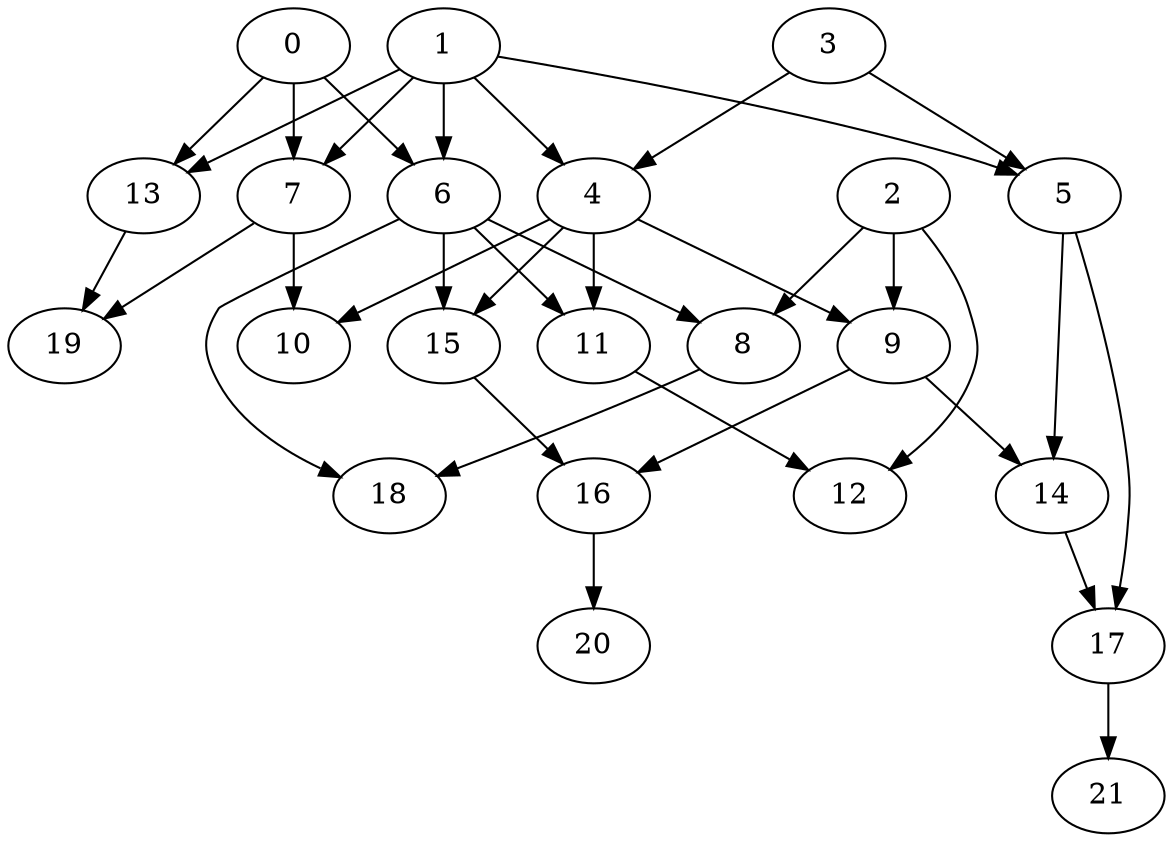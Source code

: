 strict digraph "" {
	0	[layer=1];
	6	[layer=2];
	0 -> 6;
	7	[layer=2];
	0 -> 7;
	13	[layer=2];
	0 -> 13;
	1	[layer=1];
	4	[layer=2];
	1 -> 4;
	5	[layer=2];
	1 -> 5;
	1 -> 6;
	1 -> 7;
	1 -> 13;
	2	[layer=1];
	8	[layer=3];
	2 -> 8;
	9	[layer=3];
	2 -> 9;
	12	[layer=4];
	2 -> 12;
	3	[layer=1];
	3 -> 4;
	3 -> 5;
	4 -> 9;
	10	[layer=3];
	4 -> 10;
	11	[layer=3];
	4 -> 11;
	15	[layer=3];
	4 -> 15;
	14	[layer=4];
	5 -> 14;
	17	[layer=5];
	5 -> 17;
	6 -> 8;
	6 -> 11;
	6 -> 15;
	18	[layer=4];
	6 -> 18;
	7 -> 10;
	19	[layer=3];
	7 -> 19;
	13 -> 19;
	8 -> 18;
	9 -> 14;
	16	[layer=4];
	9 -> 16;
	11 -> 12;
	15 -> 16;
	14 -> 17;
	20	[layer=6];
	16 -> 20;
	21	[layer=6];
	17 -> 21;
}
